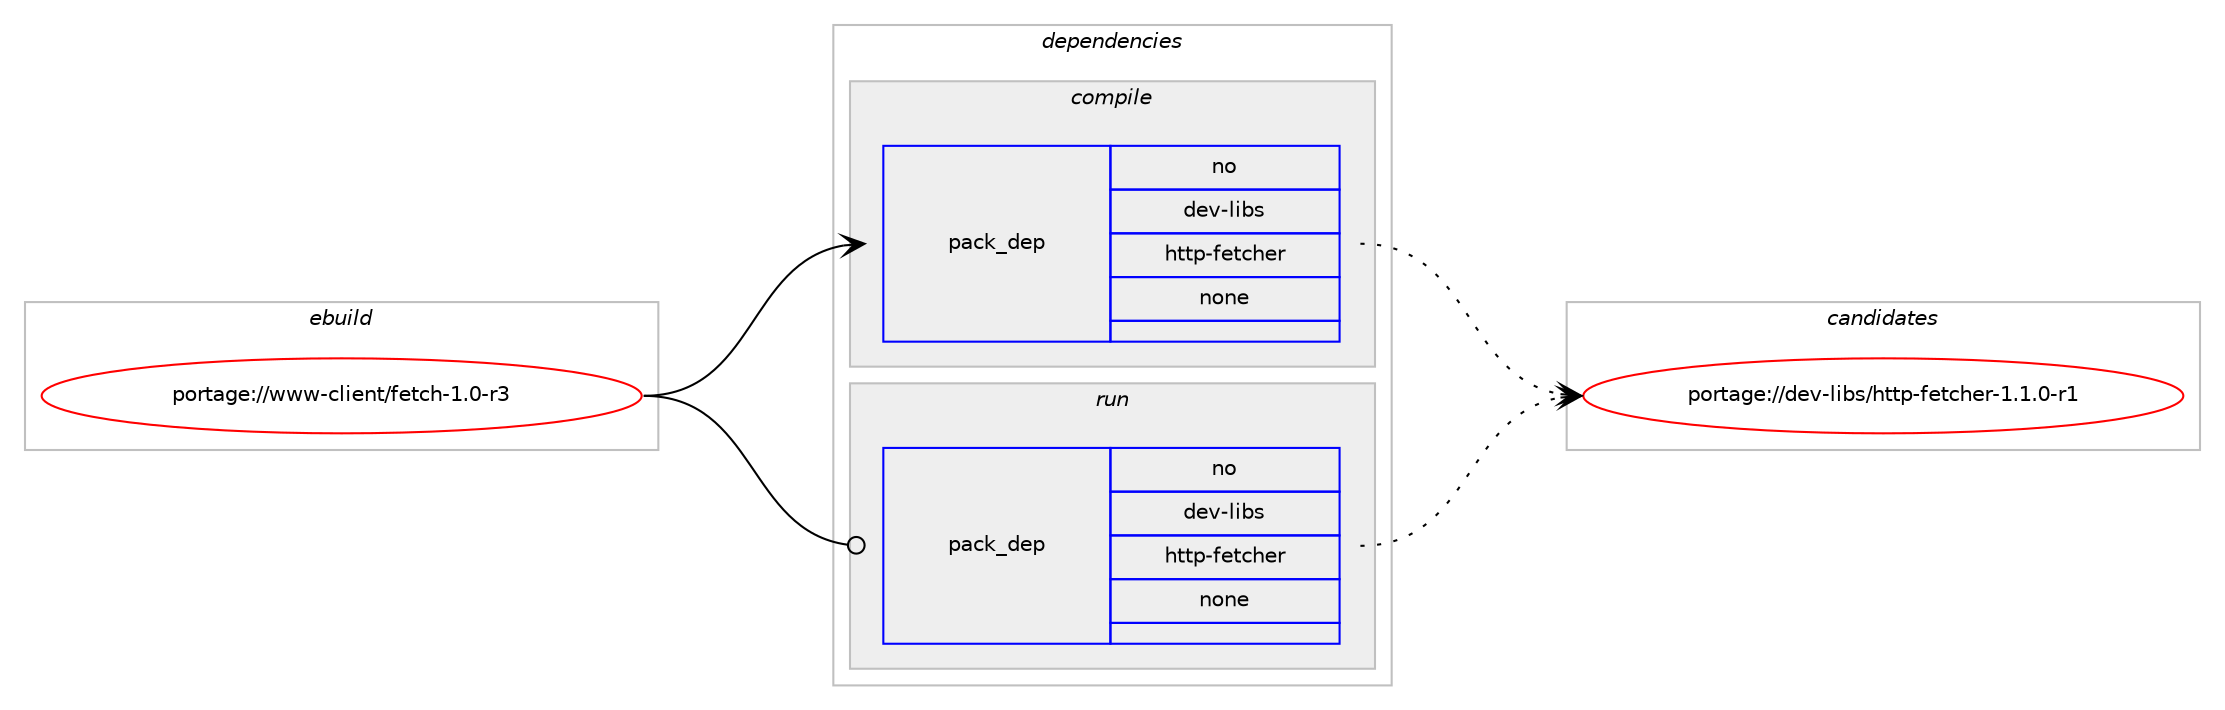 digraph prolog {

# *************
# Graph options
# *************

newrank=true;
concentrate=true;
compound=true;
graph [rankdir=LR,fontname=Helvetica,fontsize=10,ranksep=1.5];#, ranksep=2.5, nodesep=0.2];
edge  [arrowhead=vee];
node  [fontname=Helvetica,fontsize=10];

# **********
# The ebuild
# **********

subgraph cluster_leftcol {
color=gray;
rank=same;
label=<<i>ebuild</i>>;
id [label="portage://www-client/fetch-1.0-r3", color=red, width=4, href="../www-client/fetch-1.0-r3.svg"];
}

# ****************
# The dependencies
# ****************

subgraph cluster_midcol {
color=gray;
label=<<i>dependencies</i>>;
subgraph cluster_compile {
fillcolor="#eeeeee";
style=filled;
label=<<i>compile</i>>;
subgraph pack1985 {
dependency2344 [label=<<TABLE BORDER="0" CELLBORDER="1" CELLSPACING="0" CELLPADDING="4" WIDTH="220"><TR><TD ROWSPAN="6" CELLPADDING="30">pack_dep</TD></TR><TR><TD WIDTH="110">no</TD></TR><TR><TD>dev-libs</TD></TR><TR><TD>http-fetcher</TD></TR><TR><TD>none</TD></TR><TR><TD></TD></TR></TABLE>>, shape=none, color=blue];
}
id:e -> dependency2344:w [weight=20,style="solid",arrowhead="vee"];
}
subgraph cluster_compileandrun {
fillcolor="#eeeeee";
style=filled;
label=<<i>compile and run</i>>;
}
subgraph cluster_run {
fillcolor="#eeeeee";
style=filled;
label=<<i>run</i>>;
subgraph pack1986 {
dependency2345 [label=<<TABLE BORDER="0" CELLBORDER="1" CELLSPACING="0" CELLPADDING="4" WIDTH="220"><TR><TD ROWSPAN="6" CELLPADDING="30">pack_dep</TD></TR><TR><TD WIDTH="110">no</TD></TR><TR><TD>dev-libs</TD></TR><TR><TD>http-fetcher</TD></TR><TR><TD>none</TD></TR><TR><TD></TD></TR></TABLE>>, shape=none, color=blue];
}
id:e -> dependency2345:w [weight=20,style="solid",arrowhead="odot"];
}
}

# **************
# The candidates
# **************

subgraph cluster_choices {
rank=same;
color=gray;
label=<<i>candidates</i>>;

subgraph choice1985 {
color=black;
nodesep=1;
choice10010111845108105981154710411611611245102101116991041011144549464946484511449 [label="portage://dev-libs/http-fetcher-1.1.0-r1", color=red, width=4,href="../dev-libs/http-fetcher-1.1.0-r1.svg"];
dependency2344:e -> choice10010111845108105981154710411611611245102101116991041011144549464946484511449:w [style=dotted,weight="100"];
}
subgraph choice1986 {
color=black;
nodesep=1;
choice10010111845108105981154710411611611245102101116991041011144549464946484511449 [label="portage://dev-libs/http-fetcher-1.1.0-r1", color=red, width=4,href="../dev-libs/http-fetcher-1.1.0-r1.svg"];
dependency2345:e -> choice10010111845108105981154710411611611245102101116991041011144549464946484511449:w [style=dotted,weight="100"];
}
}

}
